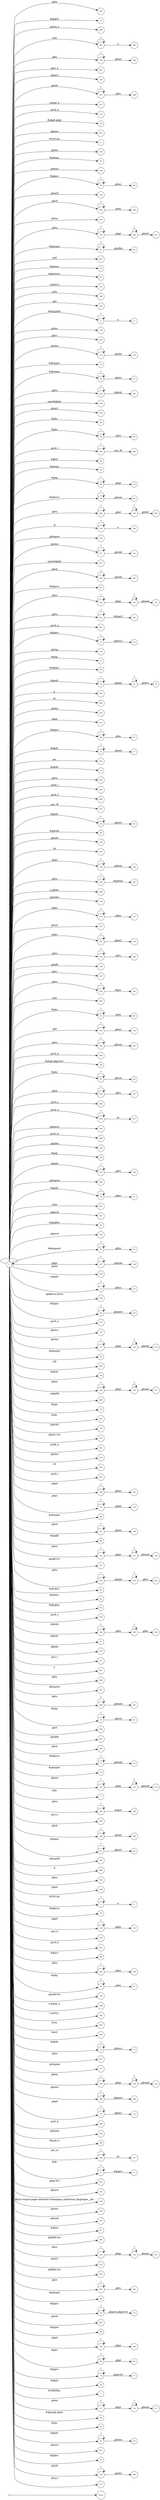digraph NFA {
  rankdir=LR;
  node [shape=circle, fontsize=10];
  __start [shape=point, label=""];
  __start -> None;
  29 [label="29"];
  207 [label="207"];
  258 [label="258"];
  144 [label="144"];
  166 [label="166"];
  37 [label="37"];
  268 [label="268"];
  294 [label="294"];
  115 [label="115"];
  165 [label="165"];
  267 [label="267"];
  179 [label="179"];
  193 [label="193"];
  257 [label="257"];
  272 [label="272"];
  279 [label="279"];
  35 [label="35"];
  187 [label="187"];
  204 [label="204"];
  110 [label="110"];
  2 [label="2"];
  146 [label="146"];
  59 [label="59"];
  62 [label="62"];
  148 [label="148"];
  68 [label="68"];
  113 [label="113"];
  145 [label="145"];
  203 [label="203"];
  250 [label="250"];
  235 [label="235"];
  136 [label="136"];
  47 [label="47"];
  263 [label="263"];
  45 [label="45"];
  97 [label="97"];
  130 [label="130"];
  101 [label="101"];
  264 [label="264"];
  231 [label="231"];
  215 [label="215"];
  90 [label="90"];
  5 [label="5"];
  149 [label="149"];
  78 [label="78"];
  253 [label="253"];
  121 [label="121"];
  138 [label="138"];
  213 [label="213"];
  57 [label="57"];
  50 [label="50"];
  233 [label="233"];
  224 [label="224"];
  306 [label="306"];
  195 [label="195"];
  96 [label="96"];
  88 [label="88"];
  95 [label="95"];
  33 [label="33"];
  284 [label="284"];
  285 [label="285"];
  234 [label="234"];
  127 [label="127"];
  44 [label="44"];
  55 [label="55"];
  28 [label="28"];
  79 [label="79"];
  246 [label="246"];
  104 [label="104"];
  162 [label="162"];
  211 [label="211"];
  307 [label="307"];
  206 [label="206"];
  81 [label="81"];
  125 [label="125"];
  120 [label="120"];
  222 [label="222"];
  281 [label="281"];
  72 [label="72"];
  143 [label="143"];
  27 [label="27"];
  65 [label="65"];
  0 [label="0"];
  243 [label="243"];
  22 [label="22"];
  69 [label="69"];
  305 [label="305"];
  308 [label="308"];
  80 [label="80"];
  218 [label="218"];
  173 [label="173"];
  119 [label="119"];
  141 [label="141"];
  66 [label="66"];
  16 [label="16"];
  302 [label="302"];
  185 [label="185"];
  43 [label="43"];
  254 [label="254"];
  75 [label="75"];
  283 [label="283"];
  280 [label="280"];
  274 [label="274"];
  18 [label="18"];
  39 [label="39"];
  94 [label="94"];
  154 [label="154"];
  103 [label="103"];
  139 [label="139"];
  226 [label="226"];
  298 [label="298"];
  156 [label="156"];
  6 [label="6"];
  176 [label="176"];
  151 [label="151"];
  178 [label="178"];
  31 [label="31"];
  244 [label="244"];
  196 [label="196"];
  277 [label="277"];
  219 [label="219"];
  230 [label="230"];
  295 [label="295"];
  293 [label="293"];
  91 [label="91"];
  181 [label="181"];
  132 [label="132"];
  237 [label="237"];
  122 [label="122"];
  242 [label="242"];
  286 [label="286"];
  36 [label="36"];
  93 [label="93"];
  105 [label="105"];
  216 [label="216"];
  265 [label="265"];
  276 [label="276"];
  190 [label="190"];
  288 [label="288"];
  199 [label="199"];
  98 [label="98"];
  135 [label="135"];
  19 [label="19"];
  171 [label="171"];
  160 [label="160"];
  20 [label="20"];
  112 [label="112"];
  291 [label="291"];
  191 [label="191"];
  227 [label="227"];
  23 [label="23"];
  83 [label="83"];
  192 [label="192"];
  52 [label="52"];
  229 [label="229"];
  137 [label="137"];
  163 [label="163"];
  189 [label="189"];
  217 [label="217"];
  12 [label="12"];
  198 [label="198"];
  63 [label="63"];
  212 [label="212"];
  241 [label="241"];
  275 [label="275"];
  239 [label="239"];
  26 [label="26"];
  150 [label="150"];
  117 [label="117"];
  56 [label="56"];
  290 [label="290"];
  38 [label="38"];
  128 [label="128"];
  129 [label="129"];
  296 [label="296"];
  10 [label="10"];
  301 [label="301"];
  102 [label="102"];
  9 [label="9"];
  153 [label="153"];
  262 [label="262"];
  248 [label="248"];
  210 [label="210"];
  71 [label="71"];
  73 [label="73"];
  292 [label="292"];
  287 [label="287"];
  180 [label="180"];
  174 [label="174"];
  49 [label="49"];
  167 [label="167"];
  118 [label="118"];
  82 [label="82"];
  126 [label="126"];
  107 [label="107"];
  197 [label="197"];
  232 [label="232"];
  92 [label="92"];
  40 [label="40"];
  42 [label="42"];
  84 [label="84"];
  236 [label="236"];
  278 [label="278"];
  184 [label="184"];
  41 [label="41"];
  134 [label="134"];
  271 [label="271"];
  177 [label="177"];
  297 [label="297"];
  256 [label="256"];
  64 [label="64"];
  249 [label="249"];
  161 [label="161"];
  240 [label="240"];
  32 [label="32"];
  259 [label="259"];
  201 [label="201"];
  205 [label="205"];
  77 [label="77"];
  54 [label="54"];
  114 [label="114"];
  7 [label="7"];
  209 [label="209"];
  223 [label="223"];
  228 [label="228"];
  269 [label="269"];
  186 [label="186"];
  109 [label="109"];
  208 [label="208"];
  261 [label="261"];
  61 [label="61"];
  158 [label="158"];
  289 [label="289"];
  252 [label="252"];
  133 [label="133"];
  169 [label="169"];
  3 [label="3"];
  76 [label="76"];
  170 [label="170"];
  270 [label="270"];
  53 [label="53"];
  282 [label="282"];
  21 [label="21"];
  168 [label="168"];
  15 [label="15"];
  86 [label="86"];
  238 [label="238"];
  30 [label="30"];
  155 [label="155"];
  183 [label="183"];
  299 [label="299"];
  300 [label="300"];
  303 [label="303"];
  304 [label="304"];
  124 [label="124"];
  14 [label="14"];
  221 [label="221"];
  157 [label="157"];
  108 [label="108"];
  131 [label="131"];
  188 [label="188"];
  172 [label="172"];
  266 [label="266"];
  159 [label="159"];
  99 [label="99"];
  106 [label="106"];
  247 [label="247"];
  8 [label="8"];
  67 [label="67"];
  142 [label="142"];
  4 [label="4"];
  214 [label="214"];
  24 [label="24"];
  17 [label="17"];
  225 [label="225"];
  194 [label="194"];
  100 [label="100"];
  164 [label="164"];
  147 [label="147"];
  87 [label="87"];
  202 [label="202"];
  123 [label="123"];
  48 [label="48"];
  152 [label="152"];
  200 [label="200"];
  260 [label="260"];
  46 [label="46"];
  74 [label="74"];
  220 [label="220"];
  245 [label="245"];
  51 [label="51"];
  175 [label="175"];
  60 [label="60"];
  182 [label="182"];
  140 [label="140"];
  89 [label="89"];
  70 [label="70"];
  13 [label="13"];
  34 [label="34"];
  1 [label="1"];
  111 [label="111"];
  58 [label="58"];
  85 [label="85"];
  116 [label="116"];
  25 [label="25"];
  251 [label="251"];
  11 [label="11"];
  255 [label="255"];
  273 [label="273"];
  { node [shape=doublecircle]; 1 2 4 6 7 9 10 11 13 15 17 19 21 24 26 27 29 31 33 34 35 36 37 38 39 40 41 42 43 44 45 46 48 49 51 53 54 55 56 57 58 59 60 62 64 65 67 69 71 73 75 76 78 80 81 82 83 84 85 86 87 88 90 92 94 96 97 98 99 100 101 102 103 105 107 110 113 116 119 122 125 128 131 133 134 136 138 140 141 142 143 144 145 146 147 148 149 150 151 152 153 154 155 156 157 158 159 160 161 162 163 164 166 168 169 171 173 175 177 179 181 183 186 187 189 190 191 192 193 194 195 196 197 198 199 200 201 202 204 205 207 209 210 212 214 215 217 218 219 220 221 223 225 227 229 231 234 237 239 241 243 245 248 249 250 251 252 253 254 256 258 259 261 262 263 264 265 266 267 268 269 270 271 272 273 274 275 277 278 279 280 281 282 283 285 286 287 288 289 290 291 292 293 295 296 297 298 299 300 301 302 303 304 305 306 307 308 }
  0 -> 0 [label="*"];
  0 -> 1 [label="#GBMPAL"];
  0 -> 2 [label="#SIvCob"];
  0 -> 3 [label="#SIvCob"];
  3 -> 3 [label="*"];
  3 -> 4 [label="a"];
  0 -> 5 [label="#WqQANb"];
  5 -> 5 [label="*"];
  5 -> 6 [label="a"];
  0 -> 7 [label="#gb"];
  0 -> 8 [label="#gb"];
  8 -> 8 [label="*"];
  8 -> 9 [label="#gbprc"];
  0 -> 10 [label="#gbb"];
  0 -> 11 [label="#gbbw"];
  0 -> 12 [label="#gbd4"];
  12 -> 12 [label="*"];
  12 -> 13 [label=".gbmc"];
  0 -> 14 [label="#gbd4"];
  14 -> 14 [label="*"];
  14 -> 15 [label=".gbmcc"];
  0 -> 16 [label="#gbd4"];
  16 -> 16 [label="*"];
  16 -> 17 [label=".gbmh"];
  0 -> 18 [label="#gbd4"];
  18 -> 18 [label="*"];
  18 -> 19 [label=".gbmtc"];
  0 -> 20 [label="#gbd4"];
  20 -> 20 [label="*"];
  20 -> 21 [label=".gbpc"];
  0 -> 22 [label="#gbd4"];
  22 -> 22 [label="*"];
  22 -> 23 [label=".gbpgs"];
  23 -> 23 [label="*"];
  23 -> 24 [label=".gbmtc"];
  0 -> 25 [label="#gbd4"];
  25 -> 25 [label="*"];
  25 -> 26 [label=".gbsbic"];
  0 -> 27 [label="#gbg"];
  0 -> 28 [label="#gbg"];
  28 -> 28 [label="*"];
  28 -> 29 [label=".gbgt"];
  0 -> 30 [label="#gbg"];
  30 -> 30 [label="*"];
  30 -> 31 [label=".gbm"];
  0 -> 32 [label="#gbg"];
  32 -> 32 [label="*"];
  32 -> 33 [label=".gbtcb"];
  0 -> 34 [label="#gbg5"];
  0 -> 35 [label="#gbg6.gbgt"];
  0 -> 36 [label="#gbg6.gbgt-hvr"];
  0 -> 37 [label="#gbgs5"];
  0 -> 38 [label="#gbi4i"];
  0 -> 39 [label="#gbi4id"];
  0 -> 40 [label="#gbi4m1"];
  0 -> 41 [label="#gbi4s"];
  0 -> 42 [label="#gbi4s1"];
  0 -> 43 [label="#gbi4t"];
  0 -> 44 [label="#gbi5"];
  0 -> 45 [label="#gbmm"];
  0 -> 46 [label="#gbmpal"];
  0 -> 47 [label="#gbmpal"];
  47 -> 47 [label="*"];
  47 -> 48 [label=".gbqfbb"];
  0 -> 49 [label="#gbmpas"];
  0 -> 50 [label="#gbmpas"];
  50 -> 50 [label="*"];
  50 -> 51 [label=".gbmt"];
  0 -> 52 [label="#gbmpasb"];
  52 -> 52 [label="*"];
  52 -> 53 [label=".gbps"];
  0 -> 54 [label="#gbmpdv"];
  0 -> 55 [label="#gbmpi"];
  0 -> 56 [label="#gbmpid"];
  0 -> 57 [label="#gbmpiw"];
  0 -> 58 [label="#gbmplp.gbps"];
  0 -> 59 [label="#gbmps"];
  0 -> 60 [label="#gbpm"];
  0 -> 61 [label="#gbpm"];
  61 -> 61 [label="*"];
  61 -> 62 [label=".gbml1"];
  0 -> 63 [label="#gbpm"];
  63 -> 63 [label="*"];
  63 -> 64 [label=".gbpmtc"];
  0 -> 65 [label="#gbpms"];
  0 -> 66 [label="#gbprc"];
  66 -> 66 [label="*"];
  66 -> 67 [label=".gbm"];
  0 -> 68 [label="#gbprc"];
  68 -> 68 [label="*"];
  68 -> 69 [label=".gbmc"];
  0 -> 70 [label="#gbprc"];
  70 -> 70 [label="*"];
  70 -> 71 [label=".gbprcbc"];
  0 -> 72 [label="#gbprc"];
  72 -> 72 [label="*"];
  72 -> 73 [label=".gbprcx"];
  0 -> 74 [label="#gbprc"];
  74 -> 74 [label="*"];
  74 -> 75 [label=".gbprcx.gbgt-hvr"];
  0 -> 76 [label="#gbprca"];
  0 -> 77 [label="#gbprca"];
  77 -> 77 [label="*"];
  77 -> 78 [label=".gbmab"];
  0 -> 79 [label="#gbprca"];
  79 -> 79 [label="*"];
  79 -> 80 [label=".gbmac"];
  0 -> 81 [label="#gbprcs"];
  0 -> 82 [label="#gbqfb"];
  0 -> 83 [label="#gbqfbw"];
  0 -> 84 [label="#gbqfqw"];
  0 -> 85 [label="#gbs"];
  0 -> 86 [label="#gbx3"];
  0 -> 87 [label="#gbx4"];
  0 -> 88 [label="#gbz"];
  0 -> 89 [label="#gbz"];
  89 -> 89 [label="*"];
  89 -> 90 [label=".gbgt"];
  0 -> 91 [label="#gbz"];
  91 -> 91 [label="*"];
  91 -> 92 [label=".gbm"];
  0 -> 93 [label="#gbz"];
  93 -> 93 [label="*"];
  93 -> 94 [label=".gbtcb"];
  0 -> 95 [label="#gbz"];
  95 -> 95 [label="*"];
  95 -> 96 [label=".gbzt"];
  0 -> 97 [label="#gbztms1"];
  0 -> 98 [label="#gog"];
  0 -> 99 [label="#gssb_b"];
  0 -> 100 [label="#gws-output-pages-elements-homepage_additional_languages__als"];
  0 -> 101 [label=".GBMCC"];
  0 -> 102 [label=".H6sW5"];
  0 -> 103 [label=".ds"];
  0 -> 104 [label=".fl"];
  104 -> 104 [label="*"];
  104 -> 105 [label="a"];
  0 -> 106 [label=".gac_m"];
  106 -> 106 [label="*"];
  106 -> 107 [label="td"];
  0 -> 108 [label=".gbem"];
  108 -> 108 [label="*"];
  108 -> 109 [label=".gbgs"];
  109 -> 109 [label="*"];
  109 -> 110 [label=".gbmab"];
  0 -> 111 [label=".gbem"];
  111 -> 111 [label="*"];
  111 -> 112 [label=".gbgs"];
  112 -> 112 [label="*"];
  112 -> 113 [label=".gbmac"];
  0 -> 114 [label=".gbemi"];
  114 -> 114 [label="*"];
  114 -> 115 [label=".gbgs"];
  115 -> 115 [label="*"];
  115 -> 116 [label=".gbmab"];
  0 -> 117 [label=".gbemi"];
  117 -> 117 [label="*"];
  117 -> 118 [label=".gbgs"];
  118 -> 118 [label="*"];
  118 -> 119 [label=".gbmac"];
  0 -> 120 [label=".gbes"];
  120 -> 120 [label="*"];
  120 -> 121 [label=".gbgs"];
  121 -> 121 [label="*"];
  121 -> 122 [label=".gbmab"];
  0 -> 123 [label=".gbes"];
  123 -> 123 [label="*"];
  123 -> 124 [label=".gbgs"];
  124 -> 124 [label="*"];
  124 -> 125 [label=".gbmac"];
  0 -> 126 [label=".gbesi"];
  126 -> 126 [label="*"];
  126 -> 127 [label=".gbgs"];
  127 -> 127 [label="*"];
  127 -> 128 [label=".gbmab"];
  0 -> 129 [label=".gbesi"];
  129 -> 129 [label="*"];
  129 -> 130 [label=".gbgs"];
  130 -> 130 [label="*"];
  130 -> 131 [label=".gbmac"];
  0 -> 132 [label=".gbf"];
  132 -> 132 [label="*"];
  132 -> 133 [label=".gbmt"];
  0 -> 134 [label=".gbg4a"];
  0 -> 135 [label=".gbg4a"];
  135 -> 135 [label="*"];
  135 -> 136 [label=".gbts"];
  0 -> 137 [label=".gbgs"];
  137 -> 137 [label="*"];
  137 -> 138 [label=".gbmab"];
  0 -> 139 [label=".gbgs"];
  139 -> 139 [label="*"];
  139 -> 140 [label=".gbmac"];
  0 -> 141 [label=".gbgt"];
  0 -> 142 [label=".gbgt-hvr"];
  0 -> 143 [label=".gbi4p"];
  0 -> 144 [label=".gbm"];
  0 -> 145 [label=".gbm0l"];
  0 -> 146 [label=".gbma"];
  0 -> 147 [label=".gbmab"];
  0 -> 148 [label=".gbmac"];
  0 -> 149 [label=".gbmc"];
  0 -> 150 [label=".gbmcc"];
  0 -> 151 [label=".gbmh"];
  0 -> 152 [label=".gbml1"];
  0 -> 153 [label=".gbml1-hvr"];
  0 -> 154 [label=".gbmlb"];
  0 -> 155 [label=".gbmlb-hvr"];
  0 -> 156 [label=".gbmlbw"];
  0 -> 157 [label=".gbmpala"];
  0 -> 158 [label=".gbmpalb"];
  0 -> 159 [label=".gbmpia"];
  0 -> 160 [label=".gbmpiaa"];
  0 -> 161 [label=".gbmpiaw"];
  0 -> 162 [label=".gbmpnw"];
  0 -> 163 [label=".gbmt"];
  0 -> 164 [label=".gbmtc"];
  0 -> 165 [label=".gbn"];
  165 -> 165 [label="*"];
  165 -> 166 [label=".gbmt"];
  0 -> 167 [label=".gbnd"];
  167 -> 167 [label="*"];
  167 -> 168 [label=".gbmt"];
  0 -> 169 [label=".gbp0"];
  0 -> 170 [label=".gbp0"];
  170 -> 170 [label="*"];
  170 -> 171 [label=".gbps"];
  0 -> 172 [label=".gbp0"];
  172 -> 172 [label="*"];
  172 -> 173 [label=".gbps2"];
  0 -> 174 [label=".gbpc"];
  174 -> 174 [label="*"];
  174 -> 175 [label=".gbpd"];
  0 -> 176 [label=".gbpc"];
  176 -> 176 [label="*"];
  176 -> 177 [label=".gbps"];
  0 -> 178 [label=".gbpc"];
  178 -> 178 [label="*"];
  178 -> 179 [label=".gbps2"];
  0 -> 180 [label=".gbpd"];
  180 -> 180 [label="*"];
  180 -> 181 [label=".gbmt"];
  0 -> 182 [label=".gbpd"];
  182 -> 182 [label="*"];
  182 -> 183 [label=".gbps"];
  0 -> 184 [label=".gbpdjs"];
  184 -> 184 [label="*"];
  184 -> 185 [label=".gbto"];
  185 -> 185 [label="*"];
  185 -> 186 [label=".gbm"];
  0 -> 187 [label=".gbpmc"];
  0 -> 188 [label=".gbpmc"];
  188 -> 188 [label="*"];
  188 -> 189 [label=".gbpmtc"];
  0 -> 190 [label=".gbpms2"];
  0 -> 191 [label=".gbprcb"];
  0 -> 192 [label=".gbprcd"];
  0 -> 193 [label=".gbprci"];
  0 -> 194 [label=".gbprct"];
  0 -> 195 [label=".gbps2"];
  0 -> 196 [label=".gbqfb"];
  0 -> 197 [label=".gbqfb-hvr"];
  0 -> 198 [label=".gbqfb-no-focus"];
  0 -> 199 [label=".gbqfba"];
  0 -> 200 [label=".gbqfba-hvr"];
  0 -> 201 [label=".gbqfbb"];
  0 -> 202 [label=".gbqfbb-hvr"];
  0 -> 203 [label=".gbrtl"];
  203 -> 203 [label="*"];
  203 -> 204 [label=".gbm"];
  0 -> 205 [label=".gbsb"];
  0 -> 206 [label=".gbsb"];
  206 -> 206 [label="*"];
  206 -> 207 [label=".gbsbb"];
  0 -> 208 [label=".gbsb"];
  208 -> 208 [label="*"];
  208 -> 209 [label=".gbsbt"];
  0 -> 210 [label=".gbsbic"];
  0 -> 211 [label=".gbsbis"];
  211 -> 211 [label="*"];
  211 -> 212 [label=".gbsbb"];
  0 -> 213 [label=".gbsbis"];
  213 -> 213 [label="*"];
  213 -> 214 [label=".gbsbt"];
  0 -> 215 [label=".gbt"];
  0 -> 216 [label=".gbtb"];
  216 -> 216 [label="*"];
  216 -> 217 [label=".gbts"];
  0 -> 218 [label=".gbtb2"];
  0 -> 219 [label=".gbtc"];
  0 -> 220 [label=".gbtcb"];
  0 -> 221 [label=".gbto"];
  0 -> 222 [label=".gbto"];
  222 -> 222 [label="*"];
  222 -> 223 [label="#gbgs5"];
  0 -> 224 [label=".gbto"];
  224 -> 224 [label="*"];
  224 -> 225 [label="#gbi4i"];
  0 -> 226 [label=".gbto"];
  226 -> 226 [label="*"];
  226 -> 227 [label="#gbi4id"];
  0 -> 228 [label=".gbto"];
  228 -> 228 [label="*"];
  228 -> 229 [label="#gbi5"];
  0 -> 230 [label=".gbto"];
  230 -> 230 [label="*"];
  230 -> 231 [label="#gbs"];
  0 -> 232 [label=".gbto"];
  232 -> 232 [label="*"];
  232 -> 233 [label=".gbg4a"];
  233 -> 233 [label="*"];
  233 -> 234 [label=".gbts"];
  0 -> 235 [label=".gbto"];
  235 -> 235 [label="*"];
  235 -> 236 [label=".gbgt"];
  236 -> 236 [label="*"];
  236 -> 237 [label=".gbtb2"];
  0 -> 238 [label=".gbto"];
  238 -> 238 [label="*"];
  238 -> 239 [label=".gbm"];
  0 -> 240 [label=".gbto"];
  240 -> 240 [label="*"];
  240 -> 241 [label=".gbmab"];
  0 -> 242 [label=".gbto"];
  242 -> 242 [label="*"];
  242 -> 243 [label=".gbmac"];
  0 -> 244 [label=".gbto"];
  244 -> 244 [label="*"];
  244 -> 245 [label=".gbts"];
  0 -> 246 [label=".gbto"];
  246 -> 246 [label="*"];
  246 -> 247 [label=".gbzt"];
  247 -> 247 [label="*"];
  247 -> 248 [label=".gbtb2"];
  0 -> 249 [label=".gbts"];
  0 -> 250 [label=".gbtsa"];
  0 -> 251 [label=".gbxms"];
  0 -> 252 [label=".gbxo"];
  0 -> 253 [label=".gbxv"];
  0 -> 254 [label=".gbxx"];
  0 -> 255 [label=".gbz0l"];
  255 -> 255 [label="*"];
  255 -> 256 [label=".gbtb2"];
  0 -> 257 [label=".gbz0l"];
  257 -> 257 [label="*"];
  257 -> 258 [label=".gbts"];
  0 -> 259 [label=".gbzt"];
  0 -> 260 [label=".gbzt"];
  260 -> 260 [label="*"];
  260 -> 261 [label=".gbts"];
  0 -> 262 [label=".gsdd_a"];
  0 -> 263 [label=".gsfi"];
  0 -> 264 [label=".gsfs"];
  0 -> 265 [label=".gsib_a"];
  0 -> 266 [label=".gsib_b"];
  0 -> 267 [label=".gsls_a"];
  0 -> 268 [label=".gsmq_a"];
  0 -> 269 [label=".gsn_a"];
  0 -> 270 [label=".gsn_b"];
  0 -> 271 [label=".gsn_c"];
  0 -> 272 [label=".gspqs_b"];
  0 -> 273 [label=".gsq_a"];
  0 -> 274 [label=".gss_ifl"];
  0 -> 275 [label=".gssb_a"];
  0 -> 276 [label=".gssb_a"];
  276 -> 276 [label="*"];
  276 -> 277 [label="td"];
  0 -> 278 [label=".gssb_c"];
  0 -> 279 [label=".gssb_e"];
  0 -> 280 [label=".gssb_f"];
  0 -> 281 [label=".gssb_g"];
  0 -> 282 [label=".gssb_h"];
  0 -> 283 [label=".gssb_i"];
  0 -> 284 [label=".gssb_i"];
  284 -> 284 [label="*"];
  284 -> 285 [label=".gss_ifl"];
  0 -> 286 [label=".gssb_k"];
  0 -> 287 [label=".gssb_l"];
  0 -> 288 [label=".gssb_m"];
  0 -> 289 [label=".h"];
  0 -> 290 [label=".lsb"];
  0 -> 291 [label=".lsbb"];
  0 -> 292 [label=".lst"];
  0 -> 293 [label=".sblc"];
  0 -> 294 [label=".sblc"];
  294 -> 294 [label="*"];
  294 -> 295 [label="a"];
  0 -> 296 [label=".z4hgWe"];
  0 -> 297 [label="a"];
  0 -> 298 [label="a.gbiba"];
  0 -> 299 [label="a.gspqs_a"];
  0 -> 300 [label="a.gssb_j"];
  0 -> 301 [label="body"];
  0 -> 302 [label="em"];
  0 -> 303 [label="form"];
  0 -> 304 [label="input"];
  0 -> 305 [label="p"];
  0 -> 306 [label="span#gbg4"];
  0 -> 307 [label="span#gbg6"];
  0 -> 308 [label="td"];
}
